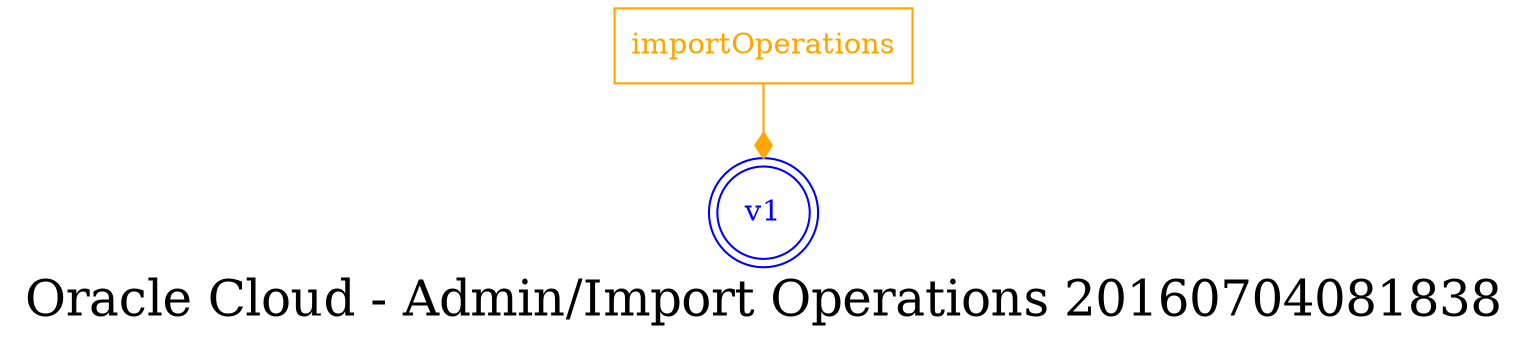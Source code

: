 digraph LexiconGraph {
graph[label="Oracle Cloud - Admin/Import Operations 20160704081838", fontsize=24]
splines=true
"v1" [color=blue, fontcolor=blue, shape=doublecircle]
"importOperations" [color=orange, fontcolor=orange, shape=box]
"importOperations" -> "v1" [color=orange, fontcolor=orange, arrowhead=diamond, arrowtail=none]
}
